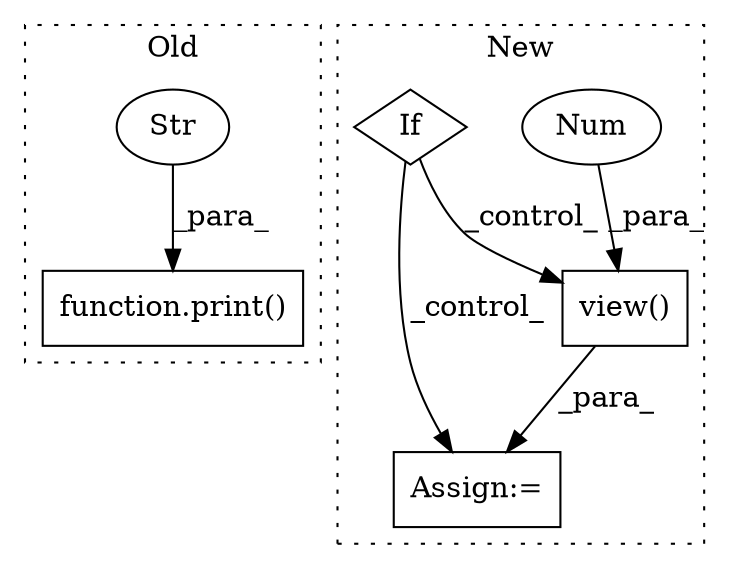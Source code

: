 digraph G {
subgraph cluster0 {
1 [label="function.print()" a="75" s="13384,13440" l="6,1" shape="box"];
5 [label="Str" a="66" s="13390" l="50" shape="ellipse"];
label = "Old";
style="dotted";
}
subgraph cluster1 {
2 [label="view()" a="75" s="13548,13578" l="7,1" shape="box"];
3 [label="Assign:=" a="68" s="13545" l="3" shape="box"];
4 [label="Num" a="76" s="13577" l="1" shape="ellipse"];
6 [label="If" a="96" s="13384" l="3" shape="diamond"];
label = "New";
style="dotted";
}
2 -> 3 [label="_para_"];
4 -> 2 [label="_para_"];
5 -> 1 [label="_para_"];
6 -> 3 [label="_control_"];
6 -> 2 [label="_control_"];
}
